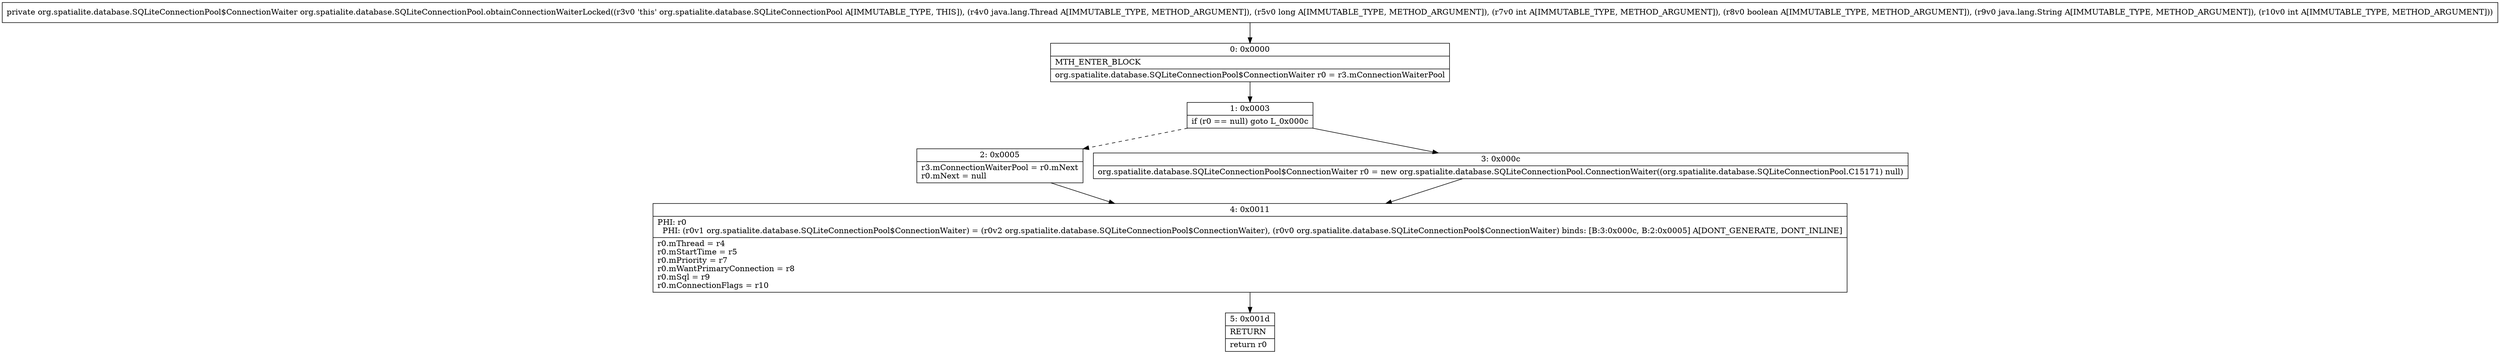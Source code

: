 digraph "CFG fororg.spatialite.database.SQLiteConnectionPool.obtainConnectionWaiterLocked(Ljava\/lang\/Thread;JIZLjava\/lang\/String;I)Lorg\/spatialite\/database\/SQLiteConnectionPool$ConnectionWaiter;" {
Node_0 [shape=record,label="{0\:\ 0x0000|MTH_ENTER_BLOCK\l|org.spatialite.database.SQLiteConnectionPool$ConnectionWaiter r0 = r3.mConnectionWaiterPool\l}"];
Node_1 [shape=record,label="{1\:\ 0x0003|if (r0 == null) goto L_0x000c\l}"];
Node_2 [shape=record,label="{2\:\ 0x0005|r3.mConnectionWaiterPool = r0.mNext\lr0.mNext = null\l}"];
Node_3 [shape=record,label="{3\:\ 0x000c|org.spatialite.database.SQLiteConnectionPool$ConnectionWaiter r0 = new org.spatialite.database.SQLiteConnectionPool.ConnectionWaiter((org.spatialite.database.SQLiteConnectionPool.C15171) null)\l}"];
Node_4 [shape=record,label="{4\:\ 0x0011|PHI: r0 \l  PHI: (r0v1 org.spatialite.database.SQLiteConnectionPool$ConnectionWaiter) = (r0v2 org.spatialite.database.SQLiteConnectionPool$ConnectionWaiter), (r0v0 org.spatialite.database.SQLiteConnectionPool$ConnectionWaiter) binds: [B:3:0x000c, B:2:0x0005] A[DONT_GENERATE, DONT_INLINE]\l|r0.mThread = r4\lr0.mStartTime = r5\lr0.mPriority = r7\lr0.mWantPrimaryConnection = r8\lr0.mSql = r9\lr0.mConnectionFlags = r10\l}"];
Node_5 [shape=record,label="{5\:\ 0x001d|RETURN\l|return r0\l}"];
MethodNode[shape=record,label="{private org.spatialite.database.SQLiteConnectionPool$ConnectionWaiter org.spatialite.database.SQLiteConnectionPool.obtainConnectionWaiterLocked((r3v0 'this' org.spatialite.database.SQLiteConnectionPool A[IMMUTABLE_TYPE, THIS]), (r4v0 java.lang.Thread A[IMMUTABLE_TYPE, METHOD_ARGUMENT]), (r5v0 long A[IMMUTABLE_TYPE, METHOD_ARGUMENT]), (r7v0 int A[IMMUTABLE_TYPE, METHOD_ARGUMENT]), (r8v0 boolean A[IMMUTABLE_TYPE, METHOD_ARGUMENT]), (r9v0 java.lang.String A[IMMUTABLE_TYPE, METHOD_ARGUMENT]), (r10v0 int A[IMMUTABLE_TYPE, METHOD_ARGUMENT])) }"];
MethodNode -> Node_0;
Node_0 -> Node_1;
Node_1 -> Node_2[style=dashed];
Node_1 -> Node_3;
Node_2 -> Node_4;
Node_3 -> Node_4;
Node_4 -> Node_5;
}

